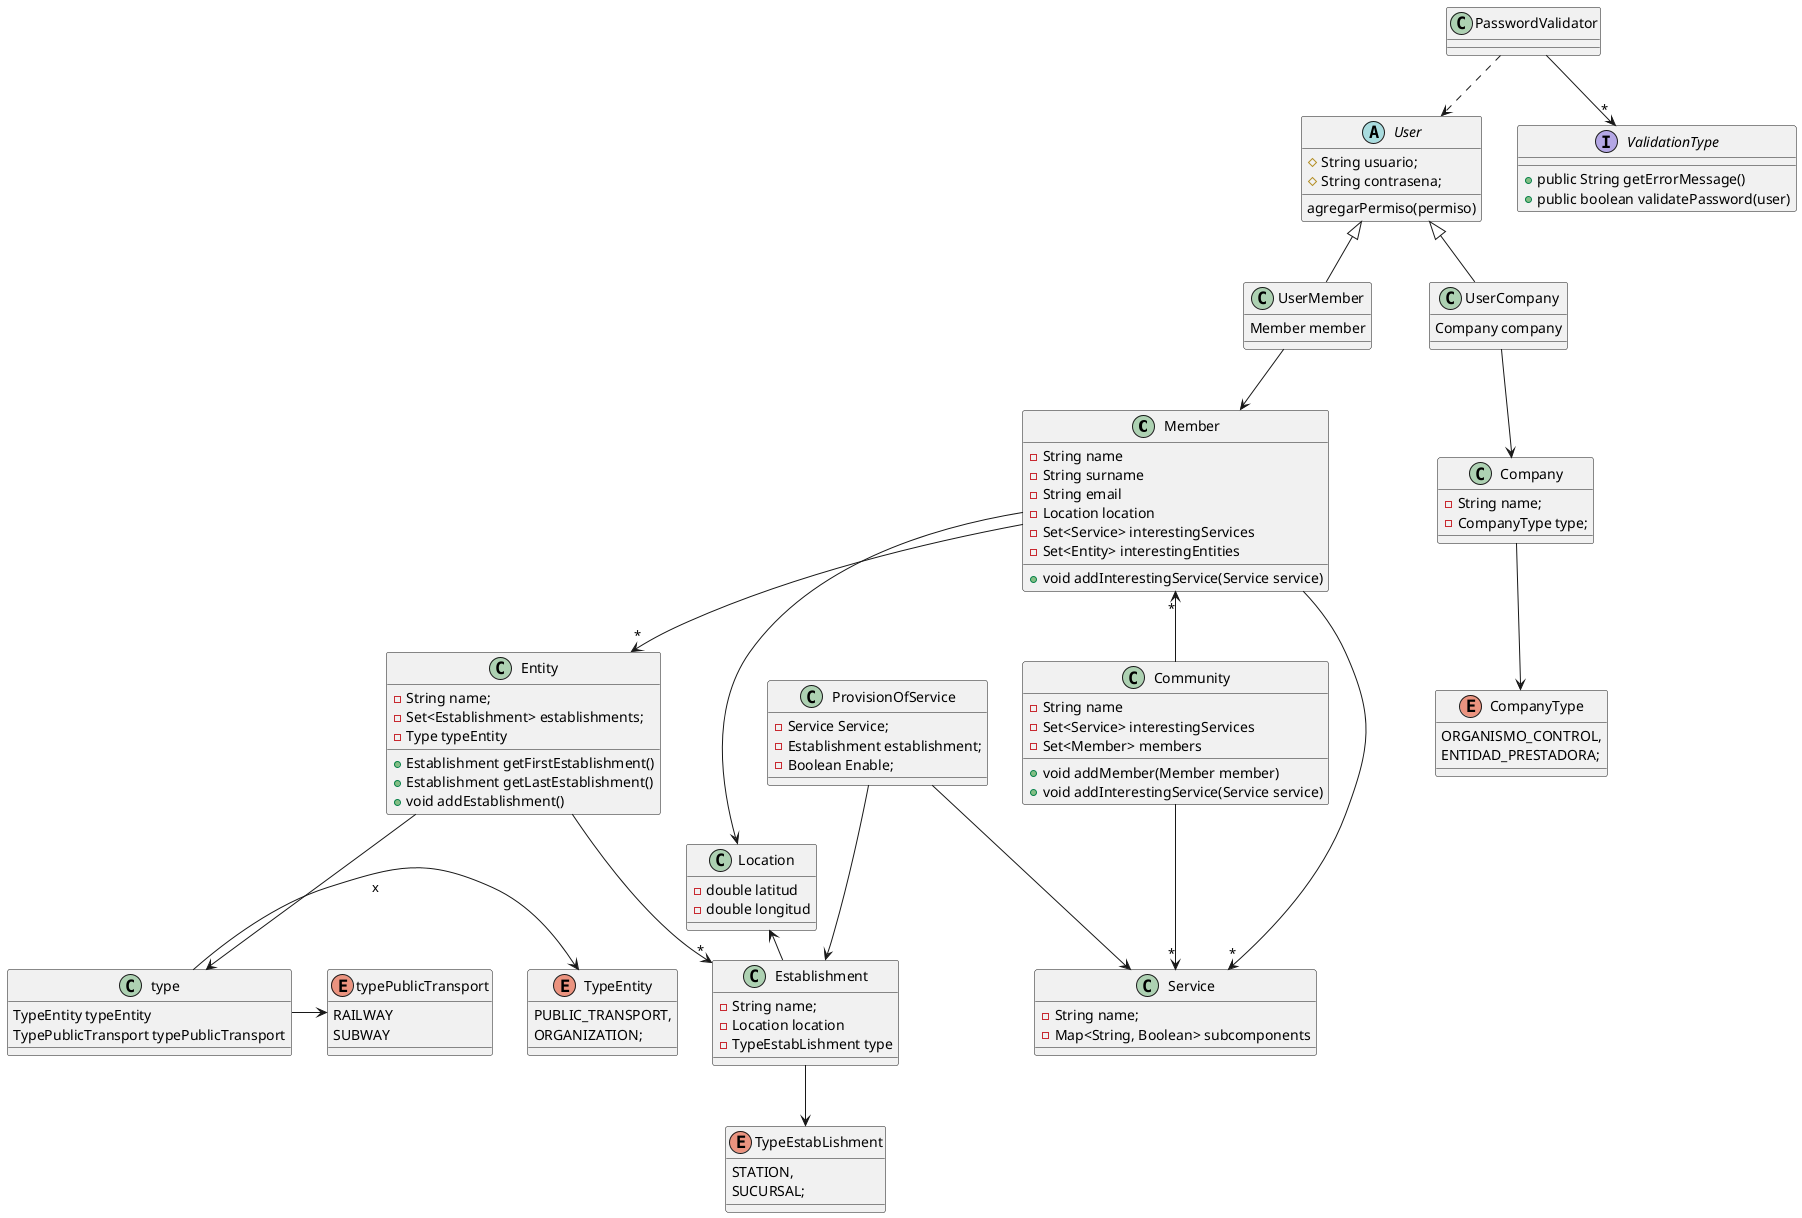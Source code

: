 @startuml

Member "*"<-- Community



Location <-r- Establishment
Community -->"*" Service
Entity --> "*" Establishment
ProvisionOfService --> Service
ProvisionOfService --> Establishment
Member --> Location
Member -->"*" Service

Establishment --> TypeEstabLishment

Company --> CompanyType


Member -->"*" Entity
class Member {
- String name
- String surname
- String email
- Location location
- Set<Service> interestingServices
- Set<Entity> interestingEntities
+ void addInterestingService(Service service)

}




class Community {
- String name
- Set<Service> interestingServices
- Set<Member> members

+ void addMember(Member member)
+ void addInterestingService(Service service)
}

' This is a comment on a single line
class Service {
  - String name;
  - Map<String, Boolean> subcomponents
}

/'comentario multilinea

'/
class ProvisionOfService{
- Service Service;
- Establishment establishment;
- Boolean Enable;
}

/'
VER QUE ONDA SECTION
ES PARA ESCALERAS MECANICAS
'/





class Location{
  - double latitud
  - double longitud
}

class Establishment {
- String name;
- Location location
- TypeEstabLishment type

}




class Entity {
- String name;
- Set<Establishment> establishments;
- Type typeEntity

+ Establishment getFirstEstablishment()
+ Establishment getLastEstablishment()
+ void addEstablishment()
}

Entity --> type :x

type -> TypeEntity
type -> typePublicTransport
class type {
TypeEntity typeEntity
TypePublicTransport typePublicTransport
}

enum TypeEntity {
PUBLIC_TRANSPORT,
ORGANIZATION;
}
enum typePublicTransport{
RAILWAY
SUBWAY
}

enum TypeEstabLishment {
STATION,
SUCURSAL;
}



PasswordValidator -->"*" ValidationType
PasswordValidator ..> User

interface ValidationType{
+public String getErrorMessage()
+public boolean validatePassword(user)
}












abstract class User {
 # String usuario;
  #  String contrasena;


  agregarPermiso(permiso)
}

class UserMember extends User {
Member member
}
class UserCompany extends User {
Company company
}


enum CompanyType {
ORGANISMO_CONTROL,
ENTIDAD_PRESTADORA;
}

class Company{
    -String name;
    -CompanyType type;
}


class Member{

}



UserCompany --> Company
UserMember--> Member





@enduml

class Passwor10000Validation implements ValidationType {
}

class PasswordLengthValidation implements ValidationType {
}

class PasswordUsernameValidation implements ValidationType {
}

class PasswordRepeatCharacters implements ValidationType {
}
class PasswordConsecutiveCharacter implements ValidationType {
}


enum Permiso{
EntidadPrestadora
MiembroComunidad
}

PasswordValidator -->"*" ValidationType
PasswordValidator ..> User

class PasswordValidator {
List<String> validate(user)
}


interface ValidationType{
+public String getErrorMessage()
+public boolean validatePassword(user)
}







// aca deprecado
class Rol {
string name;
List<Permiso> permisos
}
class Section {
- String origin;
- String destination;
}